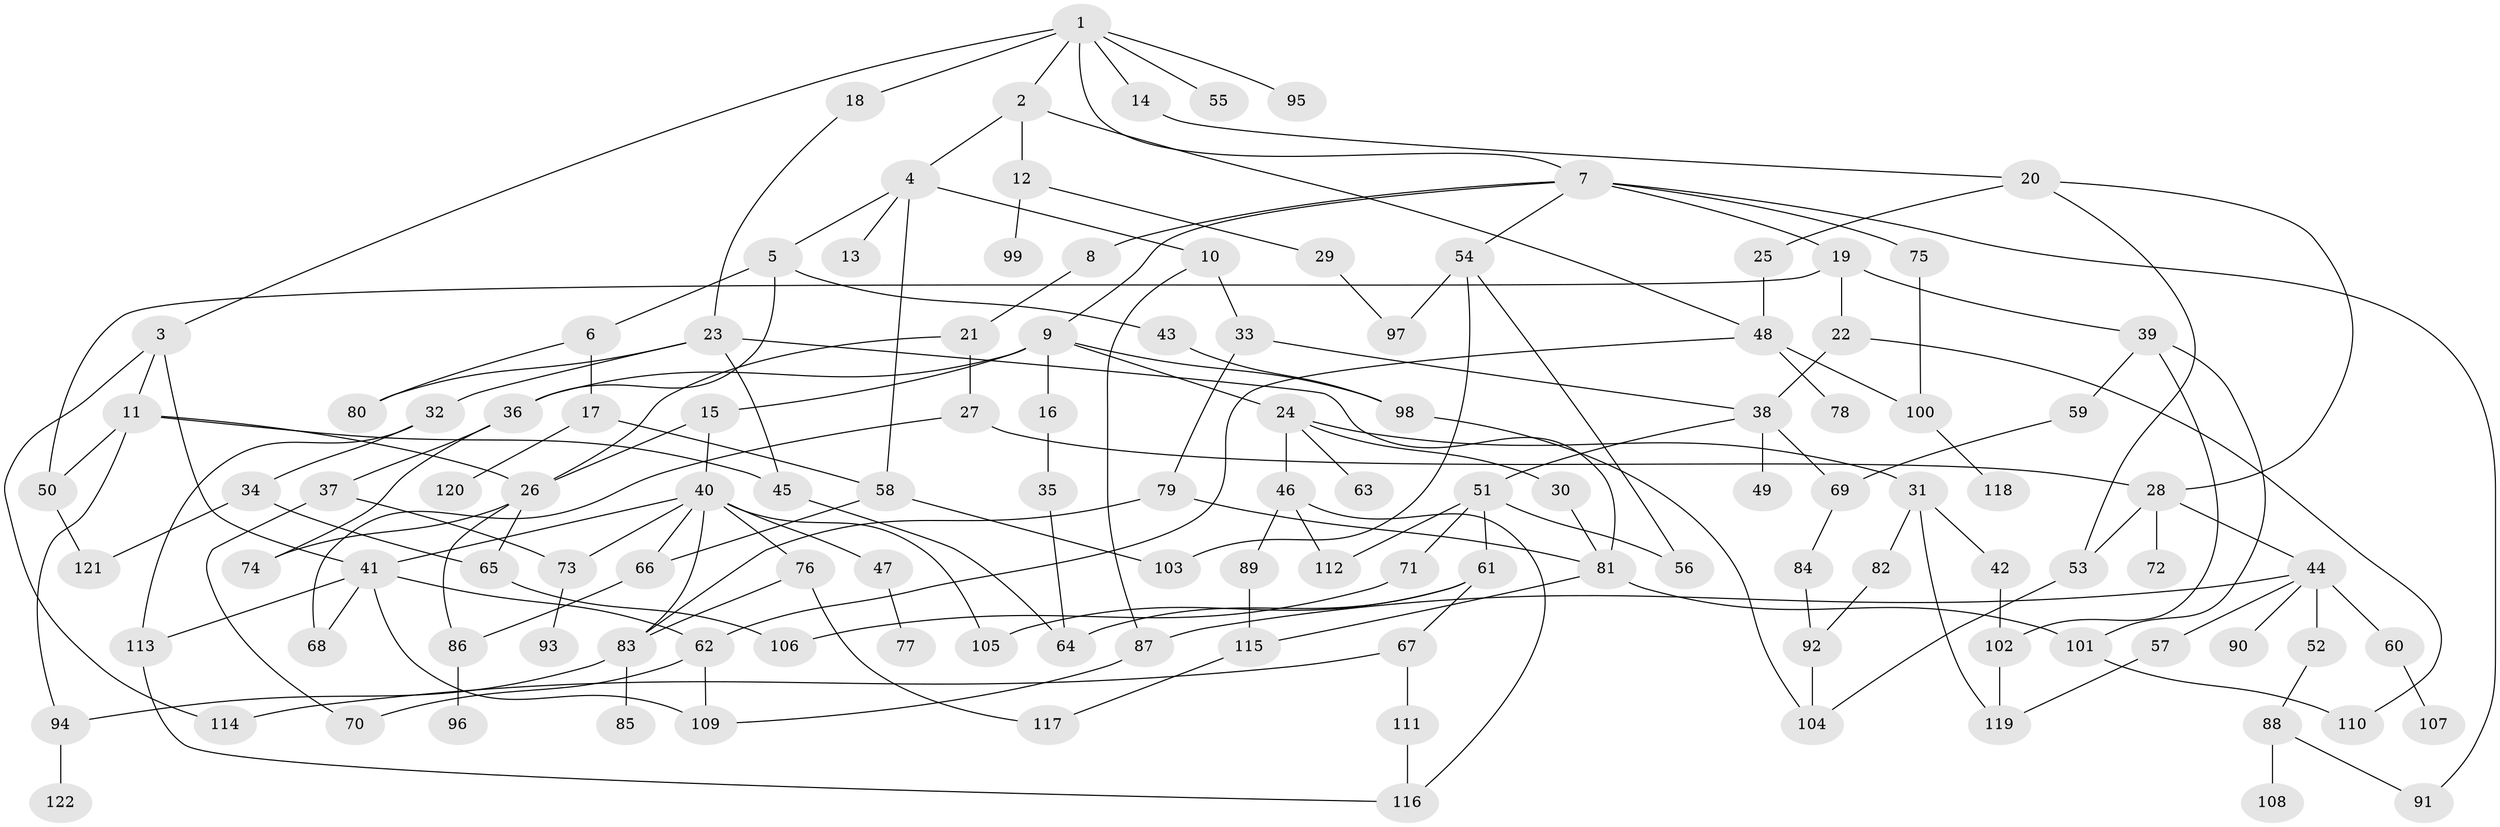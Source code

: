 // Generated by graph-tools (version 1.1) at 2025/10/02/27/25 16:10:56]
// undirected, 122 vertices, 176 edges
graph export_dot {
graph [start="1"]
  node [color=gray90,style=filled];
  1;
  2;
  3;
  4;
  5;
  6;
  7;
  8;
  9;
  10;
  11;
  12;
  13;
  14;
  15;
  16;
  17;
  18;
  19;
  20;
  21;
  22;
  23;
  24;
  25;
  26;
  27;
  28;
  29;
  30;
  31;
  32;
  33;
  34;
  35;
  36;
  37;
  38;
  39;
  40;
  41;
  42;
  43;
  44;
  45;
  46;
  47;
  48;
  49;
  50;
  51;
  52;
  53;
  54;
  55;
  56;
  57;
  58;
  59;
  60;
  61;
  62;
  63;
  64;
  65;
  66;
  67;
  68;
  69;
  70;
  71;
  72;
  73;
  74;
  75;
  76;
  77;
  78;
  79;
  80;
  81;
  82;
  83;
  84;
  85;
  86;
  87;
  88;
  89;
  90;
  91;
  92;
  93;
  94;
  95;
  96;
  97;
  98;
  99;
  100;
  101;
  102;
  103;
  104;
  105;
  106;
  107;
  108;
  109;
  110;
  111;
  112;
  113;
  114;
  115;
  116;
  117;
  118;
  119;
  120;
  121;
  122;
  1 -- 2;
  1 -- 3;
  1 -- 7;
  1 -- 14;
  1 -- 18;
  1 -- 55;
  1 -- 95;
  2 -- 4;
  2 -- 12;
  2 -- 48;
  3 -- 11;
  3 -- 114;
  3 -- 41;
  4 -- 5;
  4 -- 10;
  4 -- 13;
  4 -- 58;
  5 -- 6;
  5 -- 36;
  5 -- 43;
  6 -- 17;
  6 -- 80;
  7 -- 8;
  7 -- 9;
  7 -- 19;
  7 -- 54;
  7 -- 75;
  7 -- 91;
  8 -- 21;
  9 -- 15;
  9 -- 16;
  9 -- 24;
  9 -- 98;
  9 -- 36;
  10 -- 33;
  10 -- 87;
  11 -- 26;
  11 -- 45;
  11 -- 50;
  11 -- 94;
  12 -- 29;
  12 -- 99;
  14 -- 20;
  15 -- 40;
  15 -- 26;
  16 -- 35;
  17 -- 120;
  17 -- 58;
  18 -- 23;
  19 -- 22;
  19 -- 39;
  19 -- 50;
  20 -- 25;
  20 -- 28;
  20 -- 53;
  21 -- 27;
  21 -- 26;
  22 -- 38;
  22 -- 110;
  23 -- 32;
  23 -- 80;
  23 -- 81;
  23 -- 45;
  24 -- 30;
  24 -- 31;
  24 -- 46;
  24 -- 63;
  25 -- 48;
  26 -- 65;
  26 -- 74;
  26 -- 86;
  27 -- 68;
  27 -- 28;
  28 -- 44;
  28 -- 72;
  28 -- 53;
  29 -- 97;
  30 -- 81;
  31 -- 42;
  31 -- 82;
  31 -- 119;
  32 -- 34;
  32 -- 113;
  33 -- 79;
  33 -- 38;
  34 -- 121;
  34 -- 65;
  35 -- 64;
  36 -- 37;
  36 -- 74;
  37 -- 70;
  37 -- 73;
  38 -- 49;
  38 -- 51;
  38 -- 69;
  39 -- 59;
  39 -- 101;
  39 -- 102;
  40 -- 41;
  40 -- 47;
  40 -- 66;
  40 -- 76;
  40 -- 83;
  40 -- 105;
  40 -- 73;
  41 -- 62;
  41 -- 109;
  41 -- 113;
  41 -- 68;
  42 -- 102;
  43 -- 98;
  44 -- 52;
  44 -- 57;
  44 -- 60;
  44 -- 87;
  44 -- 90;
  45 -- 64;
  46 -- 89;
  46 -- 116;
  46 -- 112;
  47 -- 77;
  48 -- 78;
  48 -- 62;
  48 -- 100;
  50 -- 121;
  51 -- 56;
  51 -- 61;
  51 -- 71;
  51 -- 112;
  52 -- 88;
  53 -- 104;
  54 -- 97;
  54 -- 103;
  54 -- 56;
  57 -- 119;
  58 -- 103;
  58 -- 66;
  59 -- 69;
  60 -- 107;
  61 -- 67;
  61 -- 105;
  61 -- 64;
  62 -- 70;
  62 -- 109;
  65 -- 106;
  66 -- 86;
  67 -- 111;
  67 -- 114;
  69 -- 84;
  71 -- 106;
  73 -- 93;
  75 -- 100;
  76 -- 117;
  76 -- 83;
  79 -- 81;
  79 -- 83;
  81 -- 115;
  81 -- 101;
  82 -- 92;
  83 -- 85;
  83 -- 94;
  84 -- 92;
  86 -- 96;
  87 -- 109;
  88 -- 108;
  88 -- 91;
  89 -- 115;
  92 -- 104;
  94 -- 122;
  98 -- 104;
  100 -- 118;
  101 -- 110;
  102 -- 119;
  111 -- 116;
  113 -- 116;
  115 -- 117;
}
